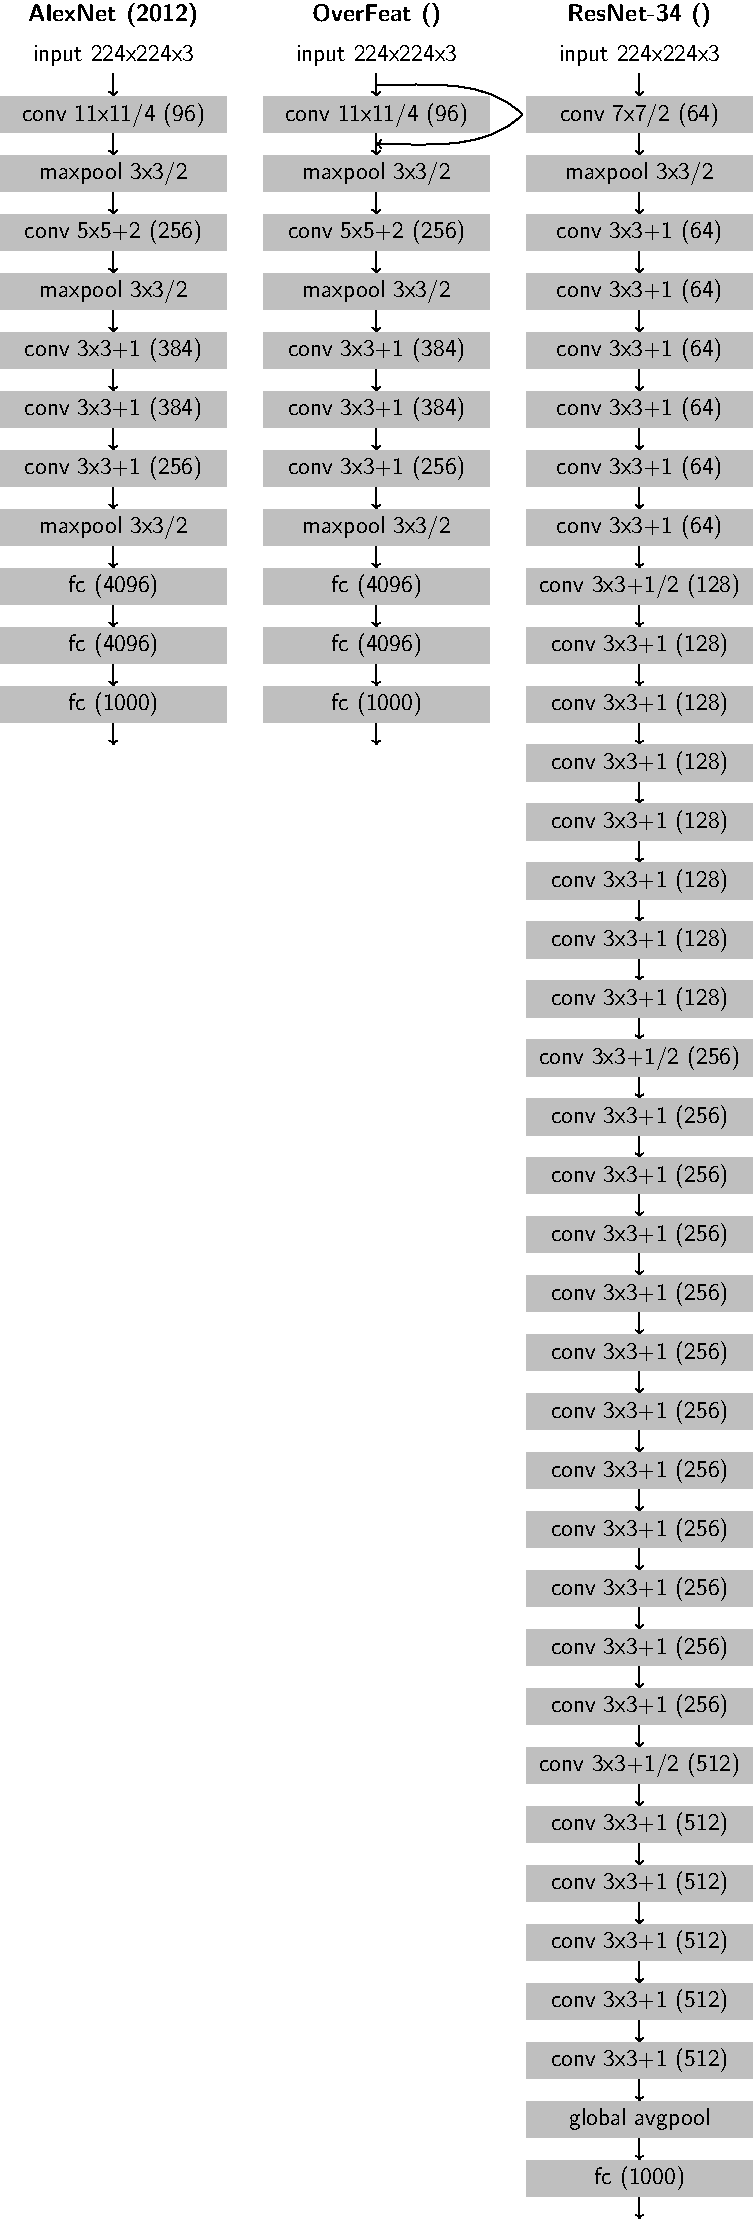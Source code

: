 unitsize(.8cm);
texpreamble("\renewcommand{\rmdefault}{\sfdefault}");

real w = 5;
real h = .8;
real hgap = .5;
real wgap = .8;

real n = 0;

void layer(string lab="", int l) {

    // box start (BL) and end (TR)
    pair start = (n * (w + wgap), -l * (h + hgap));
    pair end = start + (w, h);

    // layer label
    // lab = replace(lab, "x", "$\times$");
    label(lab, (start + end) / 2);

    // output arrow
    pair arrowStart = start + (w/2, 0);
    pair arrowEnd = start + (w/2, -hgap);
    draw(arrowStart -- arrowEnd, arrow=Arrow(TeXHead));

    if (l > 0)
        fill(box(start, end), mediumgray);

    // if find(conv) colour .. etc
}

void net(string[] net, string name="", bool residual=false, int rstart=0, int revery=1, int rend=-1) {
    pair labelpos = (n * (w + wgap) + w / 2, hgap + h);
    name = "\textbf{" + name + "}";
    label(name, labelpos);
    for (int i = 0; i < net.length; ++i) {
        layer(net[i], i);
    }
    
    if (residual) {
        real central_x = n * (w + wgap) + w/2;
        real gap_y = h + hgap;
        real gap_x = w + wgap;
        
        pair aStart = (central_x, -hgap / 2);
        pair aMid = aStart + (w/2 + 0.9*wgap, -hgap/2 - h/2);
        pair aEnd = (central_x, -1.5*hgap - h);
        // TODO curvature
        path res = aStart{right} .. {S+E}aMid{S+W} .. {left}aEnd;
        draw(res, arrow=Arrow(TeXHead));
    }
    
    ++n;
}

string[] alexnet = new string[] {
    "input 224x224x3",
    "conv 11x11/4 (96)",
    "maxpool 3x3/2",
    "conv 5x5+2 (256)",
    "maxpool 3x3/2",
    "conv 3x3+1 (384)",
    "conv 3x3+1 (384)",
    "conv 3x3+1 (256)",
    "maxpool 3x3/2",
    "fc (4096)",
    "fc (4096)",
    "fc (1000)"
};

string[] overfeat = new string[] {
    "input 224x224x3",
    "conv 11x11/4 (96)",
    "maxpool 3x3/2",
    "conv 5x5+2 (256)",
    "maxpool 3x3/2",
    "conv 3x3+1 (384)",
    "conv 3x3+1 (384)",
    "conv 3x3+1 (256)",
    "maxpool 3x3/2",
    "fc (4096)",
    "fc (4096)",
    "fc (1000)"
};

string[] resnet34 = new string[] {
    "input 224x224x3",
    "conv 7x7/2 (64)",
    "maxpool 3x3/2",
    "conv 3x3+1 (64)", // check padding
    "conv 3x3+1 (64)",
    "conv 3x3+1 (64)",
    "conv 3x3+1 (64)",
    "conv 3x3+1 (64)",
    "conv 3x3+1 (64)",
    "conv 3x3+1/2 (128)",
    "conv 3x3+1 (128)",
    "conv 3x3+1 (128)",
    "conv 3x3+1 (128)",
    "conv 3x3+1 (128)",
    "conv 3x3+1 (128)",
    "conv 3x3+1 (128)",
    "conv 3x3+1 (128)",
    "conv 3x3+1/2 (256)",
    "conv 3x3+1 (256)",
    "conv 3x3+1 (256)",
    "conv 3x3+1 (256)",
    "conv 3x3+1 (256)",
    "conv 3x3+1 (256)",
    "conv 3x3+1 (256)",
    "conv 3x3+1 (256)",
    "conv 3x3+1 (256)",
    "conv 3x3+1 (256)",
    "conv 3x3+1 (256)",
    "conv 3x3+1 (256)",
    "conv 3x3+1/2 (512)",
    "conv 3x3+1 (512)",
    "conv 3x3+1 (512)",
    "conv 3x3+1 (512)",
    "conv 3x3+1 (512)",
    "conv 3x3+1 (512)",
    "global avgpool",
    "fc (1000)"
};

net(alexnet, "AlexNet (2012)");
net(overfeat, "OverFeat ()", residual=true);
net(resnet34, "ResNet-34 ()");

